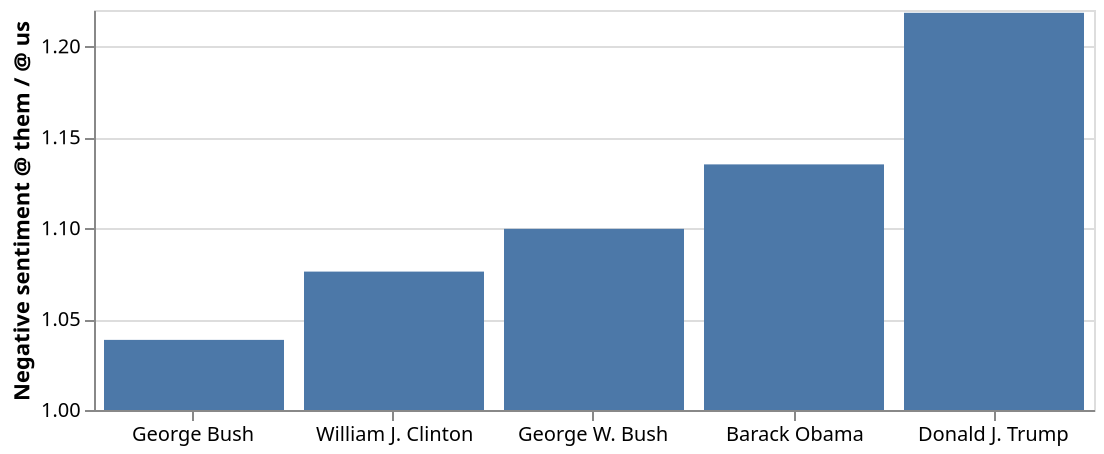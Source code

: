 {"$schema": "https://vega.github.io/schema/vega-lite/v1.2.1.json", "data": {"values": [{"president": "George Bush", "president_id": 41, "them_us_sentiment_ratio": 1.0385654517554788, "unity": 1.0}, {"president": "William J. Clinton", "president_id": 42, "them_us_sentiment_ratio": 1.0761241099916605, "unity": 1.0}, {"president": "George W. Bush", "president_id": 43, "them_us_sentiment_ratio": 1.0996374353246554, "unity": 1.0}, {"president": "Barack Obama", "president_id": 44, "them_us_sentiment_ratio": 1.135084617439779, "unity": 1.0}, {"president": "Donald J. Trump", "president_id": 45, "them_us_sentiment_ratio": 1.218452339978728, "unity": 1.0}]}, "encoding": {"x": {"axis": {"labelAngle": 0.0}, "field": "president", "sort": {"field": "president_id", "op": "values"}, "title": "", "type": "nominal"}, "y": {"field": "them_us_sentiment_ratio", "scale": {"zero": false}, "title": "Negative sentiment @ them / @ us", "type": "quantitative"}, "y2": {"field": "unity", "type": "quantitative"}}, "height": 200.0, "mark": "bar", "width": 500.0}